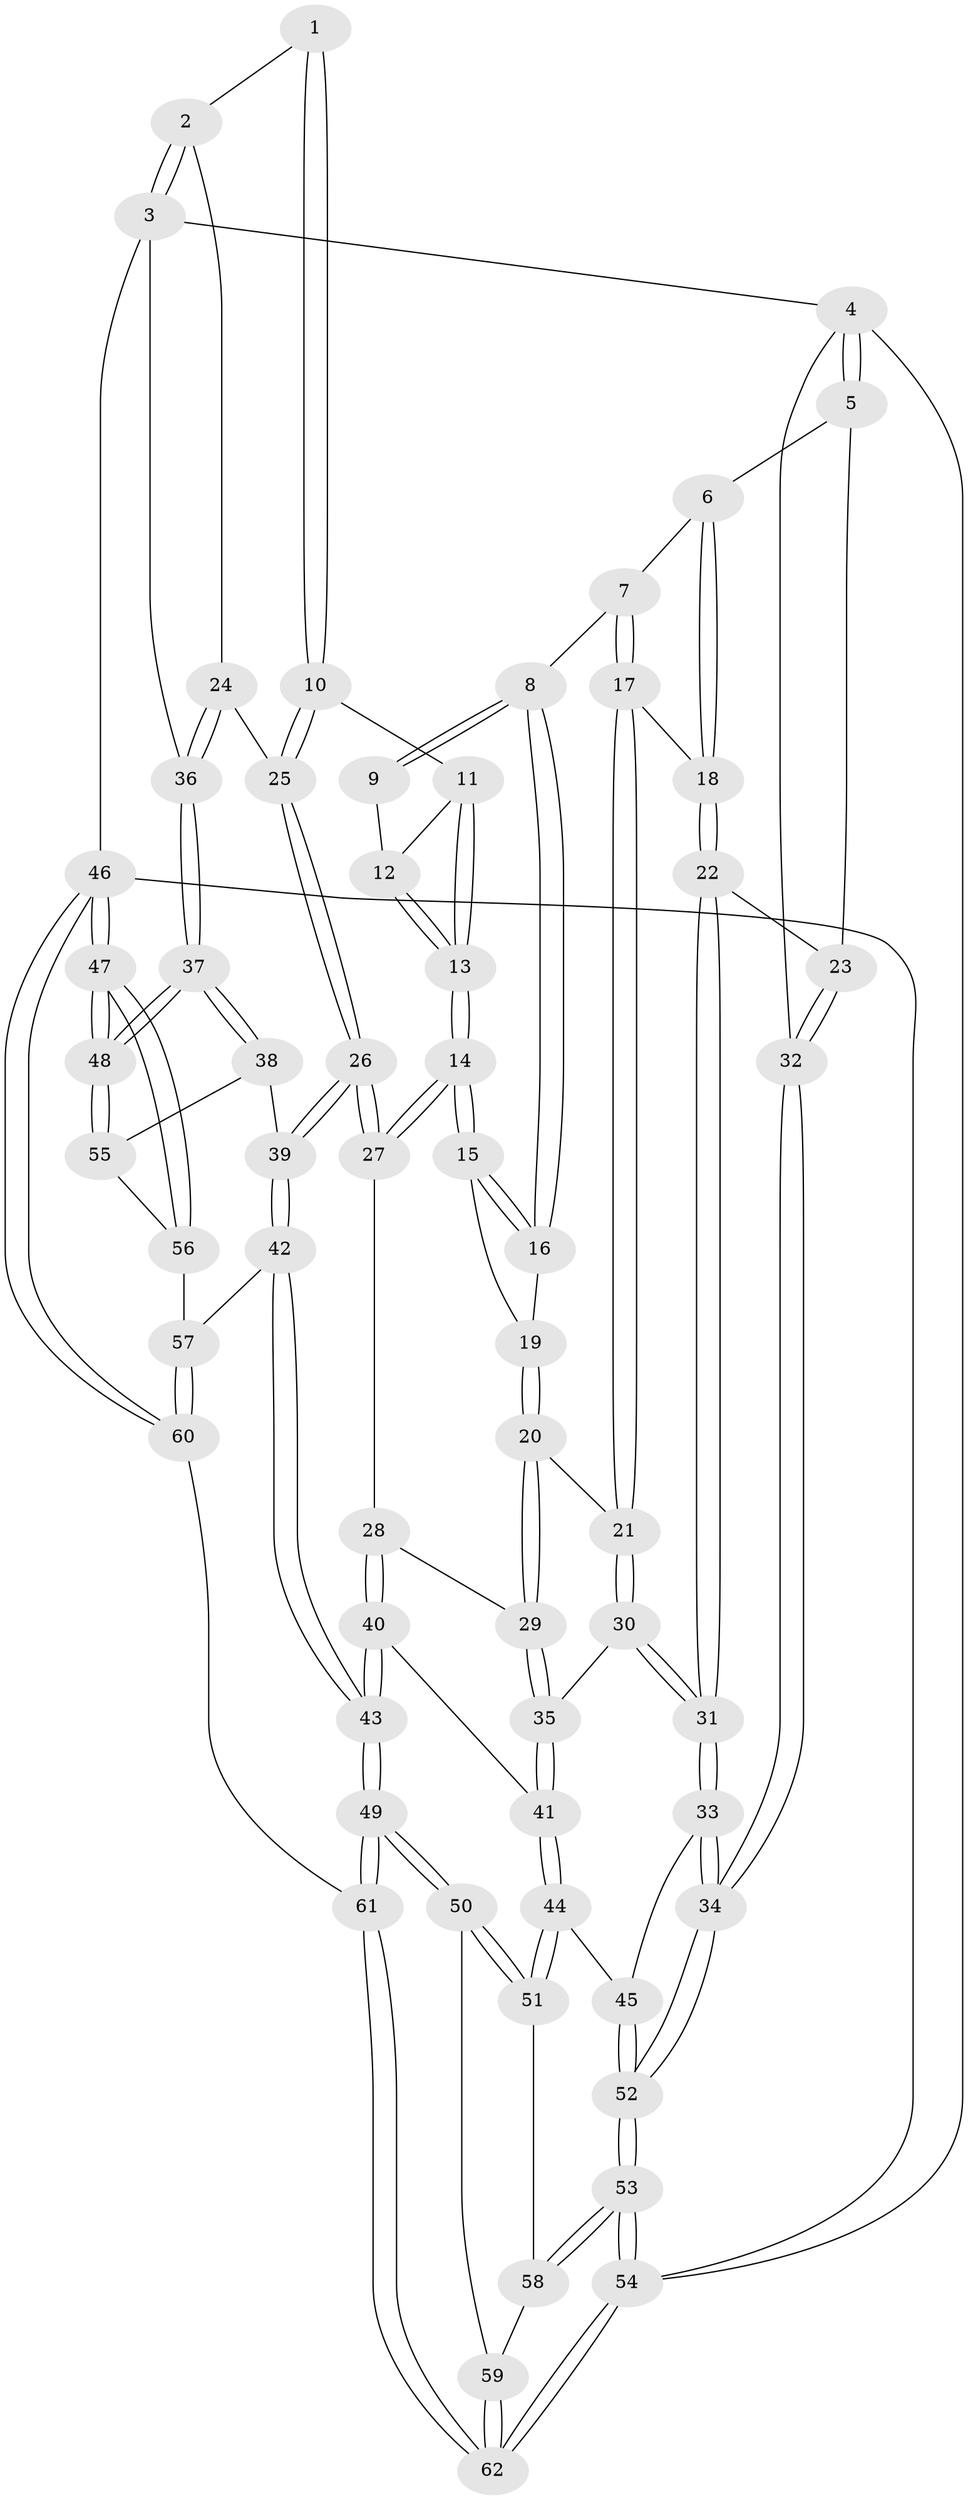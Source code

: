 // Generated by graph-tools (version 1.1) at 2025/27/03/15/25 16:27:57]
// undirected, 62 vertices, 152 edges
graph export_dot {
graph [start="1"]
  node [color=gray90,style=filled];
  1 [pos="+0.8935901145789974+0"];
  2 [pos="+1+0"];
  3 [pos="+1+0"];
  4 [pos="+0+0"];
  5 [pos="+0+0"];
  6 [pos="+0+0"];
  7 [pos="+0.3134636271767069+0"];
  8 [pos="+0.4720980457769723+0"];
  9 [pos="+0.6617140755563188+0"];
  10 [pos="+0.8324112318376921+0.0855855434598219"];
  11 [pos="+0.7588632468840175+0.061862168777425605"];
  12 [pos="+0.6622874180634497+0"];
  13 [pos="+0.680632374165835+0.1860654359608964"];
  14 [pos="+0.67024748453473+0.2584702058001078"];
  15 [pos="+0.6036098109691118+0.20393498123814346"];
  16 [pos="+0.4887154488511127+0.02720532601196948"];
  17 [pos="+0.22692322565928705+0.18126244730358074"];
  18 [pos="+0.13896339130643498+0.20721808576451511"];
  19 [pos="+0.35699969585990937+0.20988426118337372"];
  20 [pos="+0.3259896889485405+0.23118861486035105"];
  21 [pos="+0.3222573843505684+0.22991629457324292"];
  22 [pos="+0.13011619422563386+0.2135694611392802"];
  23 [pos="+0.06786681885635225+0.22398292424587538"];
  24 [pos="+0.8823239437934081+0.22976049549649286"];
  25 [pos="+0.8683407447553417+0.2326541783392047"];
  26 [pos="+0.7485950604709151+0.3085728775271105"];
  27 [pos="+0.6774984422816023+0.271948994112984"];
  28 [pos="+0.5024076337637249+0.36482337639801454"];
  29 [pos="+0.3343981496795291+0.24578273840026335"];
  30 [pos="+0.21666717702951818+0.41232279658005516"];
  31 [pos="+0.1694400672132427+0.4216584357815136"];
  32 [pos="+0+0.29235140605429627"];
  33 [pos="+0.1557270835836416+0.44625908511270856"];
  34 [pos="+0+0.4719673225492298"];
  35 [pos="+0.32123879408391304+0.42581081073296745"];
  36 [pos="+1+0.2798651090089314"];
  37 [pos="+1+0.48195820723627947"];
  38 [pos="+0.9093762193385612+0.5003092236882136"];
  39 [pos="+0.7788800982108807+0.4681052988766853"];
  40 [pos="+0.46206138654231976+0.469451960237933"];
  41 [pos="+0.3468218304218017+0.4620999496334991"];
  42 [pos="+0.7035607041402264+0.6045923547498037"];
  43 [pos="+0.5632631114412737+0.6863940001310138"];
  44 [pos="+0.2411506461287797+0.6114373098064876"];
  45 [pos="+0.2092406866528331+0.5868427336243106"];
  46 [pos="+1+1"];
  47 [pos="+1+1"];
  48 [pos="+1+0.626605430429217"];
  49 [pos="+0.5050243486579038+0.7873285905578723"];
  50 [pos="+0.34951169243295055+0.7534539536861985"];
  51 [pos="+0.2626962299888965+0.6642309151605211"];
  52 [pos="+0+0.6166167976756485"];
  53 [pos="+0+0.6859497331262931"];
  54 [pos="+0+1"];
  55 [pos="+0.9424270441040838+0.6668596945826394"];
  56 [pos="+0.8818232700449822+0.7265282356024302"];
  57 [pos="+0.859186889166901+0.7231299718418984"];
  58 [pos="+0.08692294110649998+0.7303792294241913"];
  59 [pos="+0.17435374587370625+0.8920935870697034"];
  60 [pos="+0.6942750768265598+1"];
  61 [pos="+0.5792110658319207+1"];
  62 [pos="+0+1"];
  1 -- 2;
  1 -- 10;
  1 -- 10;
  2 -- 3;
  2 -- 3;
  2 -- 24;
  3 -- 4;
  3 -- 36;
  3 -- 46;
  4 -- 5;
  4 -- 5;
  4 -- 32;
  4 -- 54;
  5 -- 6;
  5 -- 23;
  6 -- 7;
  6 -- 18;
  6 -- 18;
  7 -- 8;
  7 -- 17;
  7 -- 17;
  8 -- 9;
  8 -- 9;
  8 -- 16;
  8 -- 16;
  9 -- 12;
  10 -- 11;
  10 -- 25;
  10 -- 25;
  11 -- 12;
  11 -- 13;
  11 -- 13;
  12 -- 13;
  12 -- 13;
  13 -- 14;
  13 -- 14;
  14 -- 15;
  14 -- 15;
  14 -- 27;
  14 -- 27;
  15 -- 16;
  15 -- 16;
  15 -- 19;
  16 -- 19;
  17 -- 18;
  17 -- 21;
  17 -- 21;
  18 -- 22;
  18 -- 22;
  19 -- 20;
  19 -- 20;
  20 -- 21;
  20 -- 29;
  20 -- 29;
  21 -- 30;
  21 -- 30;
  22 -- 23;
  22 -- 31;
  22 -- 31;
  23 -- 32;
  23 -- 32;
  24 -- 25;
  24 -- 36;
  24 -- 36;
  25 -- 26;
  25 -- 26;
  26 -- 27;
  26 -- 27;
  26 -- 39;
  26 -- 39;
  27 -- 28;
  28 -- 29;
  28 -- 40;
  28 -- 40;
  29 -- 35;
  29 -- 35;
  30 -- 31;
  30 -- 31;
  30 -- 35;
  31 -- 33;
  31 -- 33;
  32 -- 34;
  32 -- 34;
  33 -- 34;
  33 -- 34;
  33 -- 45;
  34 -- 52;
  34 -- 52;
  35 -- 41;
  35 -- 41;
  36 -- 37;
  36 -- 37;
  37 -- 38;
  37 -- 38;
  37 -- 48;
  37 -- 48;
  38 -- 39;
  38 -- 55;
  39 -- 42;
  39 -- 42;
  40 -- 41;
  40 -- 43;
  40 -- 43;
  41 -- 44;
  41 -- 44;
  42 -- 43;
  42 -- 43;
  42 -- 57;
  43 -- 49;
  43 -- 49;
  44 -- 45;
  44 -- 51;
  44 -- 51;
  45 -- 52;
  45 -- 52;
  46 -- 47;
  46 -- 47;
  46 -- 60;
  46 -- 60;
  46 -- 54;
  47 -- 48;
  47 -- 48;
  47 -- 56;
  47 -- 56;
  48 -- 55;
  48 -- 55;
  49 -- 50;
  49 -- 50;
  49 -- 61;
  49 -- 61;
  50 -- 51;
  50 -- 51;
  50 -- 59;
  51 -- 58;
  52 -- 53;
  52 -- 53;
  53 -- 54;
  53 -- 54;
  53 -- 58;
  53 -- 58;
  54 -- 62;
  54 -- 62;
  55 -- 56;
  56 -- 57;
  57 -- 60;
  57 -- 60;
  58 -- 59;
  59 -- 62;
  59 -- 62;
  60 -- 61;
  61 -- 62;
  61 -- 62;
}
